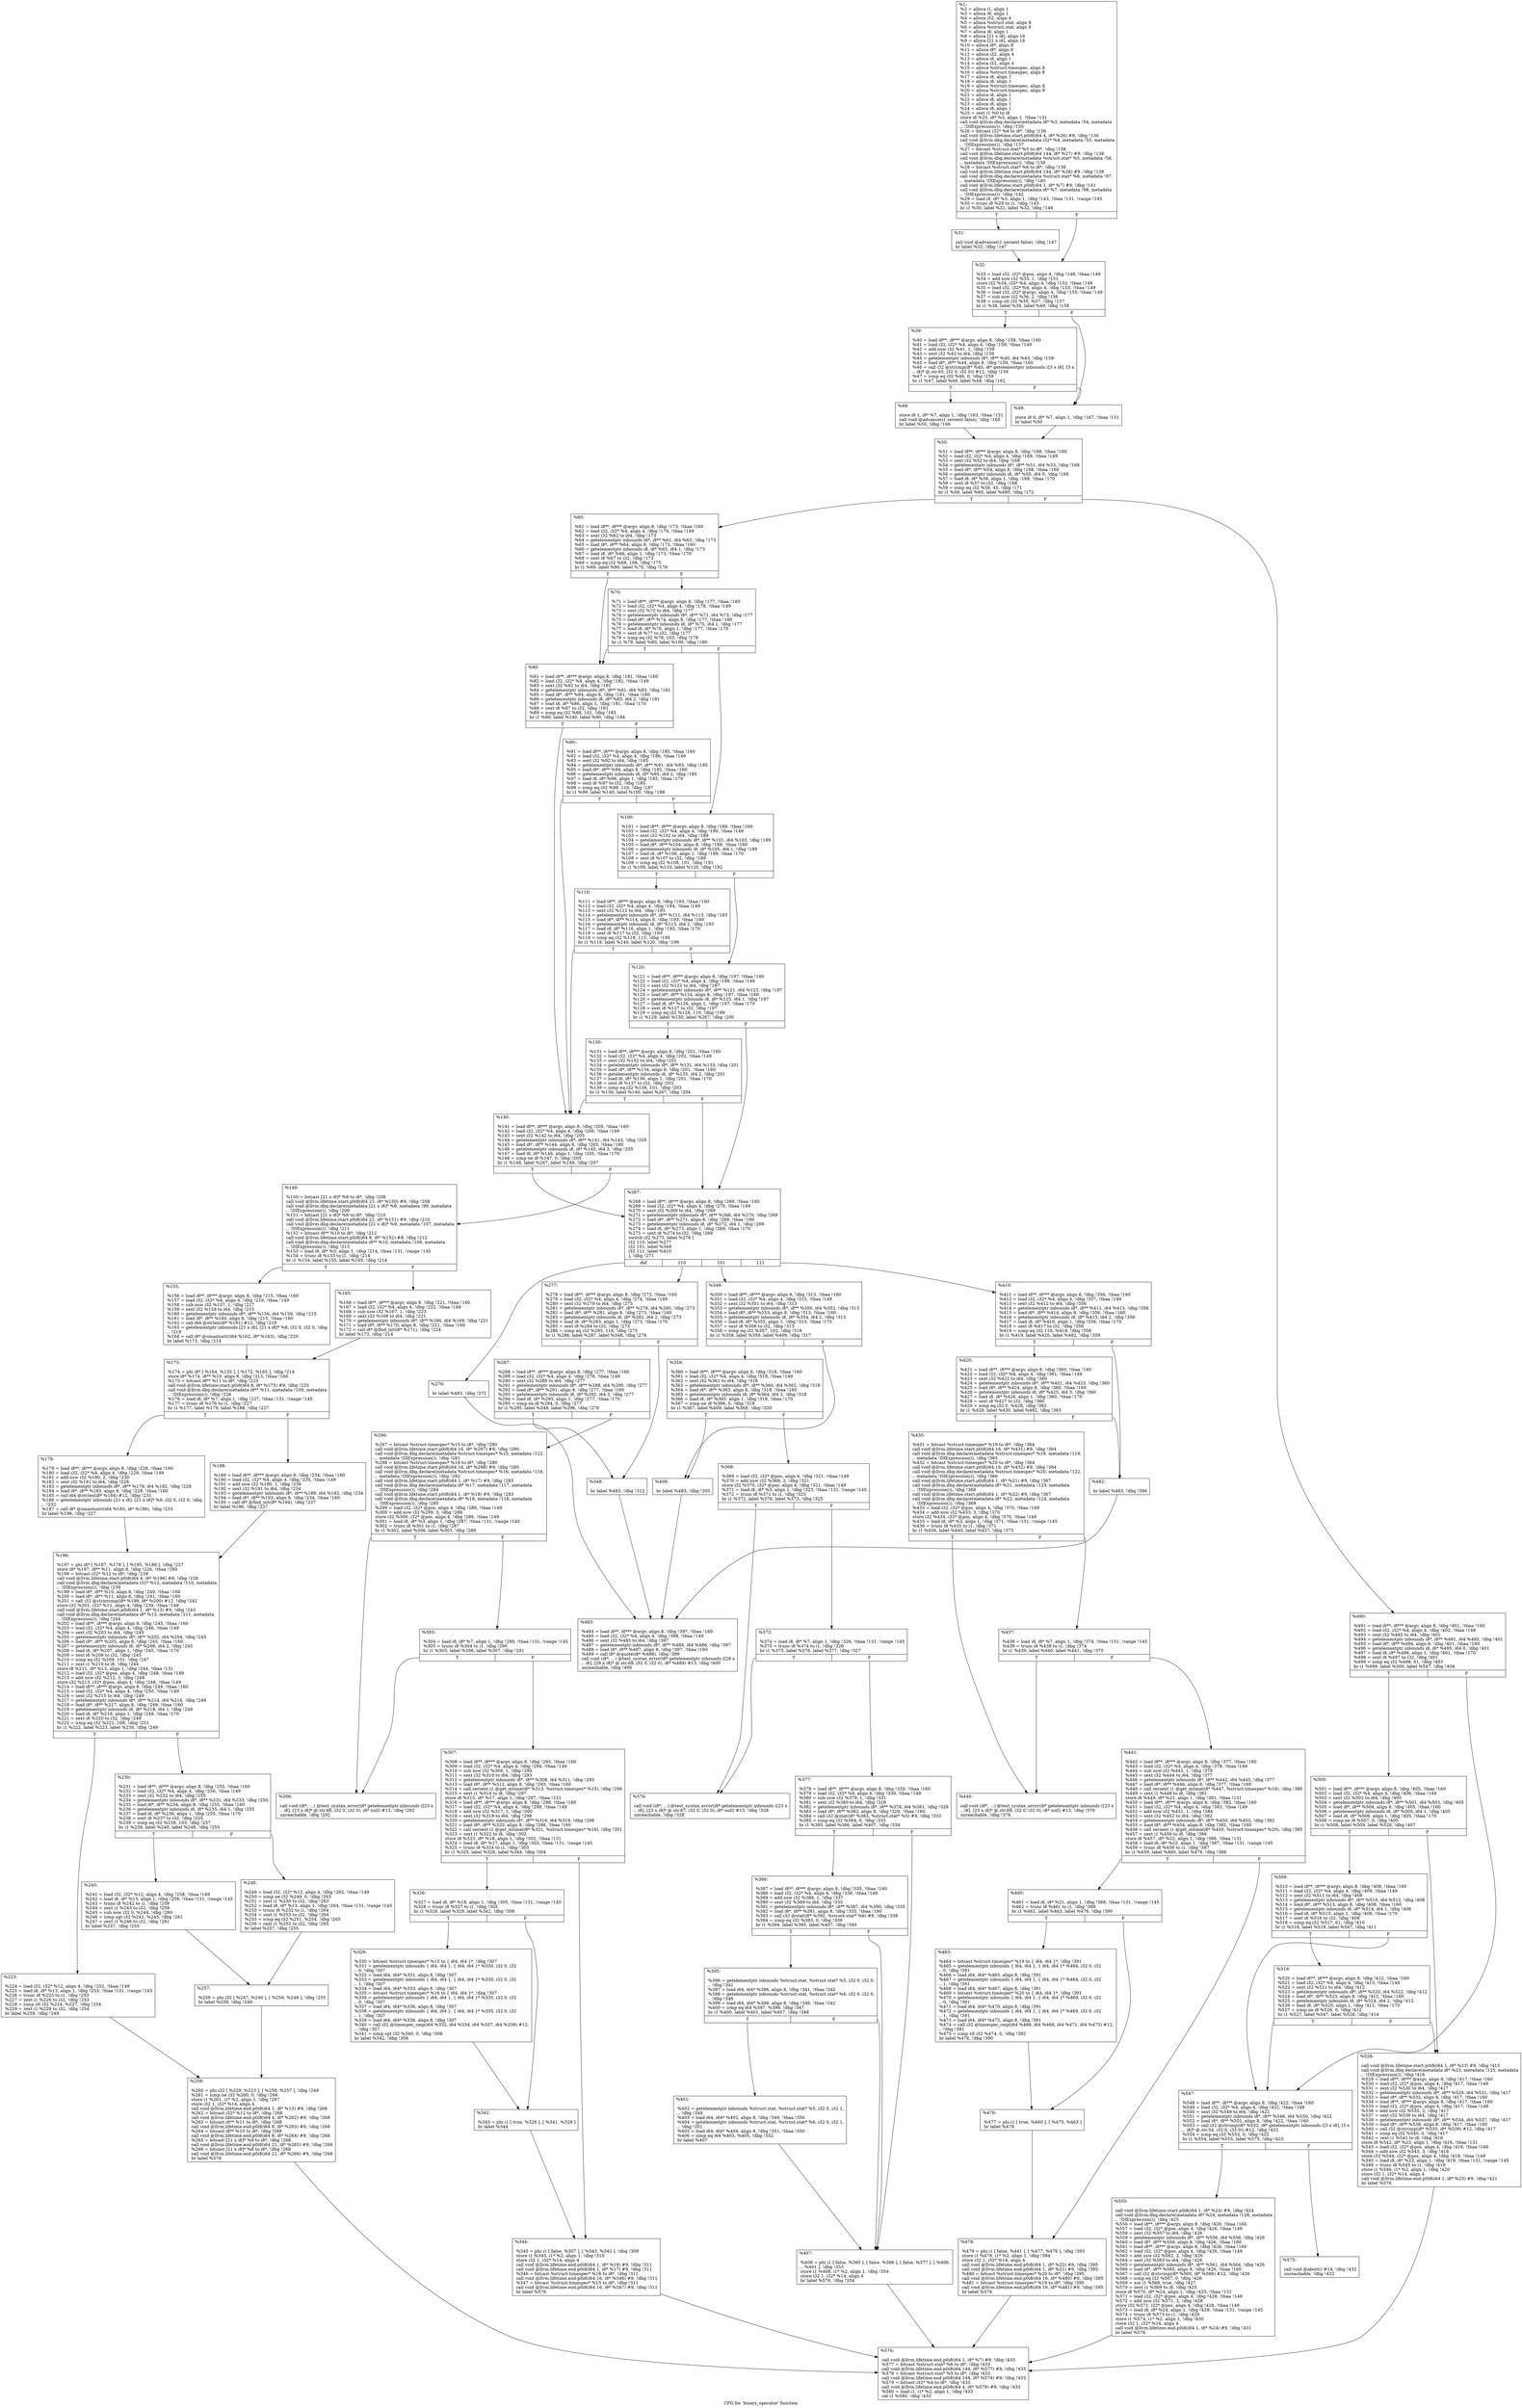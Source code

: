 digraph "CFG for 'binary_operator' function" {
	label="CFG for 'binary_operator' function";

	Node0x1a5a760 [shape=record,label="{%1:\l  %2 = alloca i1, align 1\l  %3 = alloca i8, align 1\l  %4 = alloca i32, align 4\l  %5 = alloca %struct.stat, align 8\l  %6 = alloca %struct.stat, align 8\l  %7 = alloca i8, align 1\l  %8 = alloca [21 x i8], align 16\l  %9 = alloca [21 x i8], align 16\l  %10 = alloca i8*, align 8\l  %11 = alloca i8*, align 8\l  %12 = alloca i32, align 4\l  %13 = alloca i8, align 1\l  %14 = alloca i32, align 4\l  %15 = alloca %struct.timespec, align 8\l  %16 = alloca %struct.timespec, align 8\l  %17 = alloca i8, align 1\l  %18 = alloca i8, align 1\l  %19 = alloca %struct.timespec, align 8\l  %20 = alloca %struct.timespec, align 8\l  %21 = alloca i8, align 1\l  %22 = alloca i8, align 1\l  %23 = alloca i8, align 1\l  %24 = alloca i8, align 1\l  %25 = zext i1 %0 to i8\l  store i8 %25, i8* %3, align 1, !tbaa !131\l  call void @llvm.dbg.declare(metadata i8* %3, metadata !54, metadata\l... !DIExpression()), !dbg !135\l  %26 = bitcast i32* %4 to i8*, !dbg !136\l  call void @llvm.lifetime.start.p0i8(i64 4, i8* %26) #9, !dbg !136\l  call void @llvm.dbg.declare(metadata i32* %4, metadata !55, metadata\l... !DIExpression()), !dbg !137\l  %27 = bitcast %struct.stat* %5 to i8*, !dbg !138\l  call void @llvm.lifetime.start.p0i8(i64 144, i8* %27) #9, !dbg !138\l  call void @llvm.dbg.declare(metadata %struct.stat* %5, metadata !56,\l... metadata !DIExpression()), !dbg !139\l  %28 = bitcast %struct.stat* %6 to i8*, !dbg !138\l  call void @llvm.lifetime.start.p0i8(i64 144, i8* %28) #9, !dbg !138\l  call void @llvm.dbg.declare(metadata %struct.stat* %6, metadata !97,\l... metadata !DIExpression()), !dbg !140\l  call void @llvm.lifetime.start.p0i8(i64 1, i8* %7) #9, !dbg !141\l  call void @llvm.dbg.declare(metadata i8* %7, metadata !98, metadata\l... !DIExpression()), !dbg !142\l  %29 = load i8, i8* %3, align 1, !dbg !143, !tbaa !131, !range !145\l  %30 = trunc i8 %29 to i1, !dbg !143\l  br i1 %30, label %31, label %32, !dbg !146\l|{<s0>T|<s1>F}}"];
	Node0x1a5a760:s0 -> Node0x1a5aa40;
	Node0x1a5a760:s1 -> Node0x1a5aa90;
	Node0x1a5aa40 [shape=record,label="{%31:\l\l  call void @advance(i1 zeroext false), !dbg !147\l  br label %32, !dbg !147\l}"];
	Node0x1a5aa40 -> Node0x1a5aa90;
	Node0x1a5aa90 [shape=record,label="{%32:\l\l  %33 = load i32, i32* @pos, align 4, !dbg !148, !tbaa !149\l  %34 = add nsw i32 %33, 1, !dbg !151\l  store i32 %34, i32* %4, align 4, !dbg !152, !tbaa !149\l  %35 = load i32, i32* %4, align 4, !dbg !153, !tbaa !149\l  %36 = load i32, i32* @argc, align 4, !dbg !155, !tbaa !149\l  %37 = sub nsw i32 %36, 2, !dbg !156\l  %38 = icmp slt i32 %35, %37, !dbg !157\l  br i1 %38, label %39, label %49, !dbg !158\l|{<s0>T|<s1>F}}"];
	Node0x1a5aa90:s0 -> Node0x1a5aae0;
	Node0x1a5aa90:s1 -> Node0x1a5ab80;
	Node0x1a5aae0 [shape=record,label="{%39:\l\l  %40 = load i8**, i8*** @argv, align 8, !dbg !159, !tbaa !160\l  %41 = load i32, i32* %4, align 4, !dbg !159, !tbaa !149\l  %42 = add nsw i32 %41, 1, !dbg !159\l  %43 = sext i32 %42 to i64, !dbg !159\l  %44 = getelementptr inbounds i8*, i8** %40, i64 %43, !dbg !159\l  %45 = load i8*, i8** %44, align 8, !dbg !159, !tbaa !160\l  %46 = call i32 @strcmp(i8* %45, i8* getelementptr inbounds ([3 x i8], [3 x\l... i8]* @.str.65, i32 0, i32 0)) #12, !dbg !159\l  %47 = icmp eq i32 %46, 0, !dbg !159\l  br i1 %47, label %48, label %49, !dbg !162\l|{<s0>T|<s1>F}}"];
	Node0x1a5aae0:s0 -> Node0x1a5ab30;
	Node0x1a5aae0:s1 -> Node0x1a5ab80;
	Node0x1a5ab30 [shape=record,label="{%48:\l\l  store i8 1, i8* %7, align 1, !dbg !163, !tbaa !131\l  call void @advance(i1 zeroext false), !dbg !165\l  br label %50, !dbg !166\l}"];
	Node0x1a5ab30 -> Node0x1a5abd0;
	Node0x1a5ab80 [shape=record,label="{%49:\l\l  store i8 0, i8* %7, align 1, !dbg !167, !tbaa !131\l  br label %50\l}"];
	Node0x1a5ab80 -> Node0x1a5abd0;
	Node0x1a5abd0 [shape=record,label="{%50:\l\l  %51 = load i8**, i8*** @argv, align 8, !dbg !168, !tbaa !160\l  %52 = load i32, i32* %4, align 4, !dbg !169, !tbaa !149\l  %53 = sext i32 %52 to i64, !dbg !168\l  %54 = getelementptr inbounds i8*, i8** %51, i64 %53, !dbg !168\l  %55 = load i8*, i8** %54, align 8, !dbg !168, !tbaa !160\l  %56 = getelementptr inbounds i8, i8* %55, i64 0, !dbg !168\l  %57 = load i8, i8* %56, align 1, !dbg !168, !tbaa !170\l  %58 = sext i8 %57 to i32, !dbg !168\l  %59 = icmp eq i32 %58, 45, !dbg !171\l  br i1 %59, label %60, label %490, !dbg !172\l|{<s0>T|<s1>F}}"];
	Node0x1a5abd0:s0 -> Node0x1a5ac20;
	Node0x1a5abd0:s1 -> Node0x1a5be40;
	Node0x1a5ac20 [shape=record,label="{%60:\l\l  %61 = load i8**, i8*** @argv, align 8, !dbg !173, !tbaa !160\l  %62 = load i32, i32* %4, align 4, !dbg !174, !tbaa !149\l  %63 = sext i32 %62 to i64, !dbg !173\l  %64 = getelementptr inbounds i8*, i8** %61, i64 %63, !dbg !173\l  %65 = load i8*, i8** %64, align 8, !dbg !173, !tbaa !160\l  %66 = getelementptr inbounds i8, i8* %65, i64 1, !dbg !173\l  %67 = load i8, i8* %66, align 1, !dbg !173, !tbaa !170\l  %68 = sext i8 %67 to i32, !dbg !173\l  %69 = icmp eq i32 %68, 108, !dbg !175\l  br i1 %69, label %80, label %70, !dbg !176\l|{<s0>T|<s1>F}}"];
	Node0x1a5ac20:s0 -> Node0x1a5acc0;
	Node0x1a5ac20:s1 -> Node0x1a5ac70;
	Node0x1a5ac70 [shape=record,label="{%70:\l\l  %71 = load i8**, i8*** @argv, align 8, !dbg !177, !tbaa !160\l  %72 = load i32, i32* %4, align 4, !dbg !178, !tbaa !149\l  %73 = sext i32 %72 to i64, !dbg !177\l  %74 = getelementptr inbounds i8*, i8** %71, i64 %73, !dbg !177\l  %75 = load i8*, i8** %74, align 8, !dbg !177, !tbaa !160\l  %76 = getelementptr inbounds i8, i8* %75, i64 1, !dbg !177\l  %77 = load i8, i8* %76, align 1, !dbg !177, !tbaa !170\l  %78 = sext i8 %77 to i32, !dbg !177\l  %79 = icmp eq i32 %78, 103, !dbg !179\l  br i1 %79, label %80, label %100, !dbg !180\l|{<s0>T|<s1>F}}"];
	Node0x1a5ac70:s0 -> Node0x1a5acc0;
	Node0x1a5ac70:s1 -> Node0x1a5ad60;
	Node0x1a5acc0 [shape=record,label="{%80:\l\l  %81 = load i8**, i8*** @argv, align 8, !dbg !181, !tbaa !160\l  %82 = load i32, i32* %4, align 4, !dbg !182, !tbaa !149\l  %83 = sext i32 %82 to i64, !dbg !181\l  %84 = getelementptr inbounds i8*, i8** %81, i64 %83, !dbg !181\l  %85 = load i8*, i8** %84, align 8, !dbg !181, !tbaa !160\l  %86 = getelementptr inbounds i8, i8* %85, i64 2, !dbg !181\l  %87 = load i8, i8* %86, align 1, !dbg !181, !tbaa !170\l  %88 = sext i8 %87 to i32, !dbg !181\l  %89 = icmp eq i32 %88, 101, !dbg !183\l  br i1 %89, label %140, label %90, !dbg !184\l|{<s0>T|<s1>F}}"];
	Node0x1a5acc0:s0 -> Node0x1a5aea0;
	Node0x1a5acc0:s1 -> Node0x1a5ad10;
	Node0x1a5ad10 [shape=record,label="{%90:\l\l  %91 = load i8**, i8*** @argv, align 8, !dbg !185, !tbaa !160\l  %92 = load i32, i32* %4, align 4, !dbg !186, !tbaa !149\l  %93 = sext i32 %92 to i64, !dbg !185\l  %94 = getelementptr inbounds i8*, i8** %91, i64 %93, !dbg !185\l  %95 = load i8*, i8** %94, align 8, !dbg !185, !tbaa !160\l  %96 = getelementptr inbounds i8, i8* %95, i64 2, !dbg !185\l  %97 = load i8, i8* %96, align 1, !dbg !185, !tbaa !170\l  %98 = sext i8 %97 to i32, !dbg !185\l  %99 = icmp eq i32 %98, 116, !dbg !187\l  br i1 %99, label %140, label %100, !dbg !188\l|{<s0>T|<s1>F}}"];
	Node0x1a5ad10:s0 -> Node0x1a5aea0;
	Node0x1a5ad10:s1 -> Node0x1a5ad60;
	Node0x1a5ad60 [shape=record,label="{%100:\l\l  %101 = load i8**, i8*** @argv, align 8, !dbg !189, !tbaa !160\l  %102 = load i32, i32* %4, align 4, !dbg !190, !tbaa !149\l  %103 = sext i32 %102 to i64, !dbg !189\l  %104 = getelementptr inbounds i8*, i8** %101, i64 %103, !dbg !189\l  %105 = load i8*, i8** %104, align 8, !dbg !189, !tbaa !160\l  %106 = getelementptr inbounds i8, i8* %105, i64 1, !dbg !189\l  %107 = load i8, i8* %106, align 1, !dbg !189, !tbaa !170\l  %108 = sext i8 %107 to i32, !dbg !189\l  %109 = icmp eq i32 %108, 101, !dbg !191\l  br i1 %109, label %110, label %120, !dbg !192\l|{<s0>T|<s1>F}}"];
	Node0x1a5ad60:s0 -> Node0x1a5adb0;
	Node0x1a5ad60:s1 -> Node0x1a5ae00;
	Node0x1a5adb0 [shape=record,label="{%110:\l\l  %111 = load i8**, i8*** @argv, align 8, !dbg !193, !tbaa !160\l  %112 = load i32, i32* %4, align 4, !dbg !194, !tbaa !149\l  %113 = sext i32 %112 to i64, !dbg !193\l  %114 = getelementptr inbounds i8*, i8** %111, i64 %113, !dbg !193\l  %115 = load i8*, i8** %114, align 8, !dbg !193, !tbaa !160\l  %116 = getelementptr inbounds i8, i8* %115, i64 2, !dbg !193\l  %117 = load i8, i8* %116, align 1, !dbg !193, !tbaa !170\l  %118 = sext i8 %117 to i32, !dbg !193\l  %119 = icmp eq i32 %118, 113, !dbg !195\l  br i1 %119, label %140, label %120, !dbg !196\l|{<s0>T|<s1>F}}"];
	Node0x1a5adb0:s0 -> Node0x1a5aea0;
	Node0x1a5adb0:s1 -> Node0x1a5ae00;
	Node0x1a5ae00 [shape=record,label="{%120:\l\l  %121 = load i8**, i8*** @argv, align 8, !dbg !197, !tbaa !160\l  %122 = load i32, i32* %4, align 4, !dbg !198, !tbaa !149\l  %123 = sext i32 %122 to i64, !dbg !197\l  %124 = getelementptr inbounds i8*, i8** %121, i64 %123, !dbg !197\l  %125 = load i8*, i8** %124, align 8, !dbg !197, !tbaa !160\l  %126 = getelementptr inbounds i8, i8* %125, i64 1, !dbg !197\l  %127 = load i8, i8* %126, align 1, !dbg !197, !tbaa !170\l  %128 = sext i8 %127 to i32, !dbg !197\l  %129 = icmp eq i32 %128, 110, !dbg !199\l  br i1 %129, label %130, label %267, !dbg !200\l|{<s0>T|<s1>F}}"];
	Node0x1a5ae00:s0 -> Node0x1a5ae50;
	Node0x1a5ae00:s1 -> Node0x1a5b300;
	Node0x1a5ae50 [shape=record,label="{%130:\l\l  %131 = load i8**, i8*** @argv, align 8, !dbg !201, !tbaa !160\l  %132 = load i32, i32* %4, align 4, !dbg !202, !tbaa !149\l  %133 = sext i32 %132 to i64, !dbg !201\l  %134 = getelementptr inbounds i8*, i8** %131, i64 %133, !dbg !201\l  %135 = load i8*, i8** %134, align 8, !dbg !201, !tbaa !160\l  %136 = getelementptr inbounds i8, i8* %135, i64 2, !dbg !201\l  %137 = load i8, i8* %136, align 1, !dbg !201, !tbaa !170\l  %138 = sext i8 %137 to i32, !dbg !201\l  %139 = icmp eq i32 %138, 101, !dbg !203\l  br i1 %139, label %140, label %267, !dbg !204\l|{<s0>T|<s1>F}}"];
	Node0x1a5ae50:s0 -> Node0x1a5aea0;
	Node0x1a5ae50:s1 -> Node0x1a5b300;
	Node0x1a5aea0 [shape=record,label="{%140:\l\l  %141 = load i8**, i8*** @argv, align 8, !dbg !205, !tbaa !160\l  %142 = load i32, i32* %4, align 4, !dbg !206, !tbaa !149\l  %143 = sext i32 %142 to i64, !dbg !205\l  %144 = getelementptr inbounds i8*, i8** %141, i64 %143, !dbg !205\l  %145 = load i8*, i8** %144, align 8, !dbg !205, !tbaa !160\l  %146 = getelementptr inbounds i8, i8* %145, i64 3, !dbg !205\l  %147 = load i8, i8* %146, align 1, !dbg !205, !tbaa !170\l  %148 = icmp ne i8 %147, 0, !dbg !205\l  br i1 %148, label %267, label %149, !dbg !207\l|{<s0>T|<s1>F}}"];
	Node0x1a5aea0:s0 -> Node0x1a5b300;
	Node0x1a5aea0:s1 -> Node0x1a5aef0;
	Node0x1a5aef0 [shape=record,label="{%149:\l\l  %150 = bitcast [21 x i8]* %8 to i8*, !dbg !208\l  call void @llvm.lifetime.start.p0i8(i64 21, i8* %150) #9, !dbg !208\l  call void @llvm.dbg.declare(metadata [21 x i8]* %8, metadata !99, metadata\l... !DIExpression()), !dbg !209\l  %151 = bitcast [21 x i8]* %9 to i8*, !dbg !210\l  call void @llvm.lifetime.start.p0i8(i64 21, i8* %151) #9, !dbg !210\l  call void @llvm.dbg.declare(metadata [21 x i8]* %9, metadata !107, metadata\l... !DIExpression()), !dbg !211\l  %152 = bitcast i8** %10 to i8*, !dbg !212\l  call void @llvm.lifetime.start.p0i8(i64 8, i8* %152) #9, !dbg !212\l  call void @llvm.dbg.declare(metadata i8** %10, metadata !108, metadata\l... !DIExpression()), !dbg !213\l  %153 = load i8, i8* %3, align 1, !dbg !214, !tbaa !131, !range !145\l  %154 = trunc i8 %153 to i1, !dbg !214\l  br i1 %154, label %155, label %165, !dbg !214\l|{<s0>T|<s1>F}}"];
	Node0x1a5aef0:s0 -> Node0x1a5af40;
	Node0x1a5aef0:s1 -> Node0x1a5af90;
	Node0x1a5af40 [shape=record,label="{%155:\l\l  %156 = load i8**, i8*** @argv, align 8, !dbg !215, !tbaa !160\l  %157 = load i32, i32* %4, align 4, !dbg !216, !tbaa !149\l  %158 = sub nsw i32 %157, 1, !dbg !217\l  %159 = sext i32 %158 to i64, !dbg !215\l  %160 = getelementptr inbounds i8*, i8** %156, i64 %159, !dbg !215\l  %161 = load i8*, i8** %160, align 8, !dbg !215, !tbaa !160\l  %162 = call i64 @strlen(i8* %161) #12, !dbg !218\l  %163 = getelementptr inbounds [21 x i8], [21 x i8]* %8, i32 0, i32 0, !dbg\l... !219\l  %164 = call i8* @umaxtostr(i64 %162, i8* %163), !dbg !220\l  br label %173, !dbg !214\l}"];
	Node0x1a5af40 -> Node0x1a5afe0;
	Node0x1a5af90 [shape=record,label="{%165:\l\l  %166 = load i8**, i8*** @argv, align 8, !dbg !221, !tbaa !160\l  %167 = load i32, i32* %4, align 4, !dbg !222, !tbaa !149\l  %168 = sub nsw i32 %167, 1, !dbg !223\l  %169 = sext i32 %168 to i64, !dbg !221\l  %170 = getelementptr inbounds i8*, i8** %166, i64 %169, !dbg !221\l  %171 = load i8*, i8** %170, align 8, !dbg !221, !tbaa !160\l  %172 = call i8* @find_int(i8* %171), !dbg !224\l  br label %173, !dbg !214\l}"];
	Node0x1a5af90 -> Node0x1a5afe0;
	Node0x1a5afe0 [shape=record,label="{%173:\l\l  %174 = phi i8* [ %164, %155 ], [ %172, %165 ], !dbg !214\l  store i8* %174, i8** %10, align 8, !dbg !213, !tbaa !160\l  %175 = bitcast i8** %11 to i8*, !dbg !225\l  call void @llvm.lifetime.start.p0i8(i64 8, i8* %175) #9, !dbg !225\l  call void @llvm.dbg.declare(metadata i8** %11, metadata !109, metadata\l... !DIExpression()), !dbg !226\l  %176 = load i8, i8* %7, align 1, !dbg !227, !tbaa !131, !range !145\l  %177 = trunc i8 %176 to i1, !dbg !227\l  br i1 %177, label %178, label %188, !dbg !227\l|{<s0>T|<s1>F}}"];
	Node0x1a5afe0:s0 -> Node0x1a5b030;
	Node0x1a5afe0:s1 -> Node0x1a5b080;
	Node0x1a5b030 [shape=record,label="{%178:\l\l  %179 = load i8**, i8*** @argv, align 8, !dbg !228, !tbaa !160\l  %180 = load i32, i32* %4, align 4, !dbg !229, !tbaa !149\l  %181 = add nsw i32 %180, 2, !dbg !230\l  %182 = sext i32 %181 to i64, !dbg !228\l  %183 = getelementptr inbounds i8*, i8** %179, i64 %182, !dbg !228\l  %184 = load i8*, i8** %183, align 8, !dbg !228, !tbaa !160\l  %185 = call i64 @strlen(i8* %184) #12, !dbg !231\l  %186 = getelementptr inbounds [21 x i8], [21 x i8]* %9, i32 0, i32 0, !dbg\l... !232\l  %187 = call i8* @umaxtostr(i64 %185, i8* %186), !dbg !233\l  br label %196, !dbg !227\l}"];
	Node0x1a5b030 -> Node0x1a5b0d0;
	Node0x1a5b080 [shape=record,label="{%188:\l\l  %189 = load i8**, i8*** @argv, align 8, !dbg !234, !tbaa !160\l  %190 = load i32, i32* %4, align 4, !dbg !235, !tbaa !149\l  %191 = add nsw i32 %190, 1, !dbg !236\l  %192 = sext i32 %191 to i64, !dbg !234\l  %193 = getelementptr inbounds i8*, i8** %189, i64 %192, !dbg !234\l  %194 = load i8*, i8** %193, align 8, !dbg !234, !tbaa !160\l  %195 = call i8* @find_int(i8* %194), !dbg !237\l  br label %196, !dbg !227\l}"];
	Node0x1a5b080 -> Node0x1a5b0d0;
	Node0x1a5b0d0 [shape=record,label="{%196:\l\l  %197 = phi i8* [ %187, %178 ], [ %195, %188 ], !dbg !227\l  store i8* %197, i8** %11, align 8, !dbg !226, !tbaa !160\l  %198 = bitcast i32* %12 to i8*, !dbg !238\l  call void @llvm.lifetime.start.p0i8(i64 4, i8* %198) #9, !dbg !238\l  call void @llvm.dbg.declare(metadata i32* %12, metadata !110, metadata\l... !DIExpression()), !dbg !239\l  %199 = load i8*, i8** %10, align 8, !dbg !240, !tbaa !160\l  %200 = load i8*, i8** %11, align 8, !dbg !241, !tbaa !160\l  %201 = call i32 @strintcmp(i8* %199, i8* %200) #12, !dbg !242\l  store i32 %201, i32* %12, align 4, !dbg !239, !tbaa !149\l  call void @llvm.lifetime.start.p0i8(i64 1, i8* %13) #9, !dbg !243\l  call void @llvm.dbg.declare(metadata i8* %13, metadata !111, metadata\l... !DIExpression()), !dbg !244\l  %202 = load i8**, i8*** @argv, align 8, !dbg !245, !tbaa !160\l  %203 = load i32, i32* %4, align 4, !dbg !246, !tbaa !149\l  %204 = sext i32 %203 to i64, !dbg !245\l  %205 = getelementptr inbounds i8*, i8** %202, i64 %204, !dbg !245\l  %206 = load i8*, i8** %205, align 8, !dbg !245, !tbaa !160\l  %207 = getelementptr inbounds i8, i8* %206, i64 2, !dbg !245\l  %208 = load i8, i8* %207, align 1, !dbg !245, !tbaa !170\l  %209 = sext i8 %208 to i32, !dbg !245\l  %210 = icmp eq i32 %209, 101, !dbg !247\l  %211 = zext i1 %210 to i8, !dbg !244\l  store i8 %211, i8* %13, align 1, !dbg !244, !tbaa !131\l  %212 = load i32, i32* @pos, align 4, !dbg !248, !tbaa !149\l  %213 = add nsw i32 %212, 3, !dbg !248\l  store i32 %213, i32* @pos, align 4, !dbg !248, !tbaa !149\l  %214 = load i8**, i8*** @argv, align 8, !dbg !249, !tbaa !160\l  %215 = load i32, i32* %4, align 4, !dbg !250, !tbaa !149\l  %216 = sext i32 %215 to i64, !dbg !249\l  %217 = getelementptr inbounds i8*, i8** %214, i64 %216, !dbg !249\l  %218 = load i8*, i8** %217, align 8, !dbg !249, !tbaa !160\l  %219 = getelementptr inbounds i8, i8* %218, i64 1, !dbg !249\l  %220 = load i8, i8* %219, align 1, !dbg !249, !tbaa !170\l  %221 = sext i8 %220 to i32, !dbg !249\l  %222 = icmp eq i32 %221, 108, !dbg !251\l  br i1 %222, label %223, label %230, !dbg !249\l|{<s0>T|<s1>F}}"];
	Node0x1a5b0d0:s0 -> Node0x1a5b120;
	Node0x1a5b0d0:s1 -> Node0x1a5b170;
	Node0x1a5b120 [shape=record,label="{%223:\l\l  %224 = load i32, i32* %12, align 4, !dbg !252, !tbaa !149\l  %225 = load i8, i8* %13, align 1, !dbg !253, !tbaa !131, !range !145\l  %226 = trunc i8 %225 to i1, !dbg !253\l  %227 = zext i1 %226 to i32, !dbg !253\l  %228 = icmp slt i32 %224, %227, !dbg !254\l  %229 = zext i1 %228 to i32, !dbg !254\l  br label %259, !dbg !249\l}"];
	Node0x1a5b120 -> Node0x1a5b2b0;
	Node0x1a5b170 [shape=record,label="{%230:\l\l  %231 = load i8**, i8*** @argv, align 8, !dbg !255, !tbaa !160\l  %232 = load i32, i32* %4, align 4, !dbg !256, !tbaa !149\l  %233 = sext i32 %232 to i64, !dbg !255\l  %234 = getelementptr inbounds i8*, i8** %231, i64 %233, !dbg !255\l  %235 = load i8*, i8** %234, align 8, !dbg !255, !tbaa !160\l  %236 = getelementptr inbounds i8, i8* %235, i64 1, !dbg !255\l  %237 = load i8, i8* %236, align 1, !dbg !255, !tbaa !170\l  %238 = sext i8 %237 to i32, !dbg !255\l  %239 = icmp eq i32 %238, 103, !dbg !257\l  br i1 %239, label %240, label %248, !dbg !255\l|{<s0>T|<s1>F}}"];
	Node0x1a5b170:s0 -> Node0x1a5b1c0;
	Node0x1a5b170:s1 -> Node0x1a5b210;
	Node0x1a5b1c0 [shape=record,label="{%240:\l\l  %241 = load i32, i32* %12, align 4, !dbg !258, !tbaa !149\l  %242 = load i8, i8* %13, align 1, !dbg !259, !tbaa !131, !range !145\l  %243 = trunc i8 %242 to i1, !dbg !259\l  %244 = zext i1 %243 to i32, !dbg !259\l  %245 = sub nsw i32 0, %244, !dbg !260\l  %246 = icmp sgt i32 %241, %245, !dbg !261\l  %247 = zext i1 %246 to i32, !dbg !261\l  br label %257, !dbg !255\l}"];
	Node0x1a5b1c0 -> Node0x1a5b260;
	Node0x1a5b210 [shape=record,label="{%248:\l\l  %249 = load i32, i32* %12, align 4, !dbg !262, !tbaa !149\l  %250 = icmp ne i32 %249, 0, !dbg !263\l  %251 = zext i1 %250 to i32, !dbg !263\l  %252 = load i8, i8* %13, align 1, !dbg !264, !tbaa !131, !range !145\l  %253 = trunc i8 %252 to i1, !dbg !264\l  %254 = zext i1 %253 to i32, !dbg !264\l  %255 = icmp eq i32 %251, %254, !dbg !265\l  %256 = zext i1 %255 to i32, !dbg !265\l  br label %257, !dbg !255\l}"];
	Node0x1a5b210 -> Node0x1a5b260;
	Node0x1a5b260 [shape=record,label="{%257:\l\l  %258 = phi i32 [ %247, %240 ], [ %256, %248 ], !dbg !255\l  br label %259, !dbg !249\l}"];
	Node0x1a5b260 -> Node0x1a5b2b0;
	Node0x1a5b2b0 [shape=record,label="{%259:\l\l  %260 = phi i32 [ %229, %223 ], [ %258, %257 ], !dbg !249\l  %261 = icmp ne i32 %260, 0, !dbg !266\l  store i1 %261, i1* %2, align 1, !dbg !267\l  store i32 1, i32* %14, align 4\l  call void @llvm.lifetime.end.p0i8(i64 1, i8* %13) #9, !dbg !268\l  %262 = bitcast i32* %12 to i8*, !dbg !268\l  call void @llvm.lifetime.end.p0i8(i64 4, i8* %262) #9, !dbg !268\l  %263 = bitcast i8** %11 to i8*, !dbg !268\l  call void @llvm.lifetime.end.p0i8(i64 8, i8* %263) #9, !dbg !268\l  %264 = bitcast i8** %10 to i8*, !dbg !268\l  call void @llvm.lifetime.end.p0i8(i64 8, i8* %264) #9, !dbg !268\l  %265 = bitcast [21 x i8]* %9 to i8*, !dbg !268\l  call void @llvm.lifetime.end.p0i8(i64 21, i8* %265) #9, !dbg !268\l  %266 = bitcast [21 x i8]* %8 to i8*, !dbg !268\l  call void @llvm.lifetime.end.p0i8(i64 21, i8* %266) #9, !dbg !268\l  br label %576\l}"];
	Node0x1a5b2b0 -> Node0x1a5c0c0;
	Node0x1a5b300 [shape=record,label="{%267:\l\l  %268 = load i8**, i8*** @argv, align 8, !dbg !269, !tbaa !160\l  %269 = load i32, i32* %4, align 4, !dbg !270, !tbaa !149\l  %270 = sext i32 %269 to i64, !dbg !269\l  %271 = getelementptr inbounds i8*, i8** %268, i64 %270, !dbg !269\l  %272 = load i8*, i8** %271, align 8, !dbg !269, !tbaa !160\l  %273 = getelementptr inbounds i8, i8* %272, i64 1, !dbg !269\l  %274 = load i8, i8* %273, align 1, !dbg !269, !tbaa !170\l  %275 = sext i8 %274 to i32, !dbg !269\l  switch i32 %275, label %276 [\l    i32 110, label %277\l    i32 101, label %349\l    i32 111, label %410\l  ], !dbg !271\l|{<s0>def|<s1>110|<s2>101|<s3>111}}"];
	Node0x1a5b300:s0 -> Node0x1a5b350;
	Node0x1a5b300:s1 -> Node0x1a5b3a0;
	Node0x1a5b300:s2 -> Node0x1a5b710;
	Node0x1a5b300:s3 -> Node0x1a5ba80;
	Node0x1a5b350 [shape=record,label="{%276:\l\l  br label %483, !dbg !272\l}"];
	Node0x1a5b350 -> Node0x1a5bdf0;
	Node0x1a5b3a0 [shape=record,label="{%277:\l\l  %278 = load i8**, i8*** @argv, align 8, !dbg !273, !tbaa !160\l  %279 = load i32, i32* %4, align 4, !dbg !274, !tbaa !149\l  %280 = sext i32 %279 to i64, !dbg !273\l  %281 = getelementptr inbounds i8*, i8** %278, i64 %280, !dbg !273\l  %282 = load i8*, i8** %281, align 8, !dbg !273, !tbaa !160\l  %283 = getelementptr inbounds i8, i8* %282, i64 2, !dbg !273\l  %284 = load i8, i8* %283, align 1, !dbg !273, !tbaa !170\l  %285 = sext i8 %284 to i32, !dbg !273\l  %286 = icmp eq i32 %285, 116, !dbg !275\l  br i1 %286, label %287, label %348, !dbg !276\l|{<s0>T|<s1>F}}"];
	Node0x1a5b3a0:s0 -> Node0x1a5b3f0;
	Node0x1a5b3a0:s1 -> Node0x1a5b6c0;
	Node0x1a5b3f0 [shape=record,label="{%287:\l\l  %288 = load i8**, i8*** @argv, align 8, !dbg !277, !tbaa !160\l  %289 = load i32, i32* %4, align 4, !dbg !278, !tbaa !149\l  %290 = sext i32 %289 to i64, !dbg !277\l  %291 = getelementptr inbounds i8*, i8** %288, i64 %290, !dbg !277\l  %292 = load i8*, i8** %291, align 8, !dbg !277, !tbaa !160\l  %293 = getelementptr inbounds i8, i8* %292, i64 3, !dbg !277\l  %294 = load i8, i8* %293, align 1, !dbg !277, !tbaa !170\l  %295 = icmp ne i8 %294, 0, !dbg !277\l  br i1 %295, label %348, label %296, !dbg !279\l|{<s0>T|<s1>F}}"];
	Node0x1a5b3f0:s0 -> Node0x1a5b6c0;
	Node0x1a5b3f0:s1 -> Node0x1a5b440;
	Node0x1a5b440 [shape=record,label="{%296:\l\l  %297 = bitcast %struct.timespec* %15 to i8*, !dbg !280\l  call void @llvm.lifetime.start.p0i8(i64 16, i8* %297) #9, !dbg !280\l  call void @llvm.dbg.declare(metadata %struct.timespec* %15, metadata !112,\l... metadata !DIExpression()), !dbg !281\l  %298 = bitcast %struct.timespec* %16 to i8*, !dbg !280\l  call void @llvm.lifetime.start.p0i8(i64 16, i8* %298) #9, !dbg !280\l  call void @llvm.dbg.declare(metadata %struct.timespec* %16, metadata !116,\l... metadata !DIExpression()), !dbg !282\l  call void @llvm.lifetime.start.p0i8(i64 1, i8* %17) #9, !dbg !283\l  call void @llvm.dbg.declare(metadata i8* %17, metadata !117, metadata\l... !DIExpression()), !dbg !284\l  call void @llvm.lifetime.start.p0i8(i64 1, i8* %18) #9, !dbg !283\l  call void @llvm.dbg.declare(metadata i8* %18, metadata !118, metadata\l... !DIExpression()), !dbg !285\l  %299 = load i32, i32* @pos, align 4, !dbg !286, !tbaa !149\l  %300 = add nsw i32 %299, 3, !dbg !286\l  store i32 %300, i32* @pos, align 4, !dbg !286, !tbaa !149\l  %301 = load i8, i8* %3, align 1, !dbg !287, !tbaa !131, !range !145\l  %302 = trunc i8 %301 to i1, !dbg !287\l  br i1 %302, label %306, label %303, !dbg !289\l|{<s0>T|<s1>F}}"];
	Node0x1a5b440:s0 -> Node0x1a5b4e0;
	Node0x1a5b440:s1 -> Node0x1a5b490;
	Node0x1a5b490 [shape=record,label="{%303:\l\l  %304 = load i8, i8* %7, align 1, !dbg !290, !tbaa !131, !range !145\l  %305 = trunc i8 %304 to i1, !dbg !290\l  br i1 %305, label %306, label %307, !dbg !291\l|{<s0>T|<s1>F}}"];
	Node0x1a5b490:s0 -> Node0x1a5b4e0;
	Node0x1a5b490:s1 -> Node0x1a5b530;
	Node0x1a5b4e0 [shape=record,label="{%306:\l\l  call void (i8*, ...) @test_syntax_error(i8* getelementptr inbounds ([23 x\l... i8], [23 x i8]* @.str.66, i32 0, i32 0), i8* null) #13, !dbg !292\l  unreachable, !dbg !292\l}"];
	Node0x1a5b530 [shape=record,label="{%307:\l\l  %308 = load i8**, i8*** @argv, align 8, !dbg !293, !tbaa !160\l  %309 = load i32, i32* %4, align 4, !dbg !294, !tbaa !149\l  %310 = sub nsw i32 %309, 1, !dbg !295\l  %311 = sext i32 %310 to i64, !dbg !293\l  %312 = getelementptr inbounds i8*, i8** %308, i64 %311, !dbg !293\l  %313 = load i8*, i8** %312, align 8, !dbg !293, !tbaa !160\l  %314 = call zeroext i1 @get_mtime(i8* %313, %struct.timespec* %15), !dbg !296\l  %315 = zext i1 %314 to i8, !dbg !297\l  store i8 %315, i8* %17, align 1, !dbg !297, !tbaa !131\l  %316 = load i8**, i8*** @argv, align 8, !dbg !298, !tbaa !160\l  %317 = load i32, i32* %4, align 4, !dbg !299, !tbaa !149\l  %318 = add nsw i32 %317, 1, !dbg !300\l  %319 = sext i32 %318 to i64, !dbg !298\l  %320 = getelementptr inbounds i8*, i8** %316, i64 %319, !dbg !298\l  %321 = load i8*, i8** %320, align 8, !dbg !298, !tbaa !160\l  %322 = call zeroext i1 @get_mtime(i8* %321, %struct.timespec* %16), !dbg !301\l  %323 = zext i1 %322 to i8, !dbg !302\l  store i8 %323, i8* %18, align 1, !dbg !302, !tbaa !131\l  %324 = load i8, i8* %17, align 1, !dbg !303, !tbaa !131, !range !145\l  %325 = trunc i8 %324 to i1, !dbg !303\l  br i1 %325, label %326, label %344, !dbg !304\l|{<s0>T|<s1>F}}"];
	Node0x1a5b530:s0 -> Node0x1a5b580;
	Node0x1a5b530:s1 -> Node0x1a5b670;
	Node0x1a5b580 [shape=record,label="{%326:\l\l  %327 = load i8, i8* %18, align 1, !dbg !305, !tbaa !131, !range !145\l  %328 = trunc i8 %327 to i1, !dbg !305\l  br i1 %328, label %329, label %342, !dbg !306\l|{<s0>T|<s1>F}}"];
	Node0x1a5b580:s0 -> Node0x1a5b5d0;
	Node0x1a5b580:s1 -> Node0x1a5b620;
	Node0x1a5b5d0 [shape=record,label="{%329:\l\l  %330 = bitcast %struct.timespec* %15 to \{ i64, i64 \}*, !dbg !307\l  %331 = getelementptr inbounds \{ i64, i64 \}, \{ i64, i64 \}* %330, i32 0, i32\l... 0, !dbg !307\l  %332 = load i64, i64* %331, align 8, !dbg !307\l  %333 = getelementptr inbounds \{ i64, i64 \}, \{ i64, i64 \}* %330, i32 0, i32\l... 1, !dbg !307\l  %334 = load i64, i64* %333, align 8, !dbg !307\l  %335 = bitcast %struct.timespec* %16 to \{ i64, i64 \}*, !dbg !307\l  %336 = getelementptr inbounds \{ i64, i64 \}, \{ i64, i64 \}* %335, i32 0, i32\l... 0, !dbg !307\l  %337 = load i64, i64* %336, align 8, !dbg !307\l  %338 = getelementptr inbounds \{ i64, i64 \}, \{ i64, i64 \}* %335, i32 0, i32\l... 1, !dbg !307\l  %339 = load i64, i64* %338, align 8, !dbg !307\l  %340 = call i32 @timespec_cmp(i64 %332, i64 %334, i64 %337, i64 %339) #12,\l... !dbg !307\l  %341 = icmp sgt i32 %340, 0, !dbg !308\l  br label %342, !dbg !306\l}"];
	Node0x1a5b5d0 -> Node0x1a5b620;
	Node0x1a5b620 [shape=record,label="{%342:\l\l  %343 = phi i1 [ true, %326 ], [ %341, %329 ]\l  br label %344\l}"];
	Node0x1a5b620 -> Node0x1a5b670;
	Node0x1a5b670 [shape=record,label="{%344:\l\l  %345 = phi i1 [ false, %307 ], [ %343, %342 ], !dbg !309\l  store i1 %345, i1* %2, align 1, !dbg !310\l  store i32 1, i32* %14, align 4\l  call void @llvm.lifetime.end.p0i8(i64 1, i8* %18) #9, !dbg !311\l  call void @llvm.lifetime.end.p0i8(i64 1, i8* %17) #9, !dbg !311\l  %346 = bitcast %struct.timespec* %16 to i8*, !dbg !311\l  call void @llvm.lifetime.end.p0i8(i64 16, i8* %346) #9, !dbg !311\l  %347 = bitcast %struct.timespec* %15 to i8*, !dbg !311\l  call void @llvm.lifetime.end.p0i8(i64 16, i8* %347) #9, !dbg !311\l  br label %576\l}"];
	Node0x1a5b670 -> Node0x1a5c0c0;
	Node0x1a5b6c0 [shape=record,label="{%348:\l\l  br label %483, !dbg !312\l}"];
	Node0x1a5b6c0 -> Node0x1a5bdf0;
	Node0x1a5b710 [shape=record,label="{%349:\l\l  %350 = load i8**, i8*** @argv, align 8, !dbg !313, !tbaa !160\l  %351 = load i32, i32* %4, align 4, !dbg !315, !tbaa !149\l  %352 = sext i32 %351 to i64, !dbg !313\l  %353 = getelementptr inbounds i8*, i8** %350, i64 %352, !dbg !313\l  %354 = load i8*, i8** %353, align 8, !dbg !313, !tbaa !160\l  %355 = getelementptr inbounds i8, i8* %354, i64 2, !dbg !313\l  %356 = load i8, i8* %355, align 1, !dbg !313, !tbaa !170\l  %357 = sext i8 %356 to i32, !dbg !313\l  %358 = icmp eq i32 %357, 102, !dbg !316\l  br i1 %358, label %359, label %409, !dbg !317\l|{<s0>T|<s1>F}}"];
	Node0x1a5b710:s0 -> Node0x1a5b760;
	Node0x1a5b710:s1 -> Node0x1a5ba30;
	Node0x1a5b760 [shape=record,label="{%359:\l\l  %360 = load i8**, i8*** @argv, align 8, !dbg !318, !tbaa !160\l  %361 = load i32, i32* %4, align 4, !dbg !319, !tbaa !149\l  %362 = sext i32 %361 to i64, !dbg !318\l  %363 = getelementptr inbounds i8*, i8** %360, i64 %362, !dbg !318\l  %364 = load i8*, i8** %363, align 8, !dbg !318, !tbaa !160\l  %365 = getelementptr inbounds i8, i8* %364, i64 3, !dbg !318\l  %366 = load i8, i8* %365, align 1, !dbg !318, !tbaa !170\l  %367 = icmp ne i8 %366, 0, !dbg !318\l  br i1 %367, label %409, label %368, !dbg !320\l|{<s0>T|<s1>F}}"];
	Node0x1a5b760:s0 -> Node0x1a5ba30;
	Node0x1a5b760:s1 -> Node0x1a5b7b0;
	Node0x1a5b7b0 [shape=record,label="{%368:\l\l  %369 = load i32, i32* @pos, align 4, !dbg !321, !tbaa !149\l  %370 = add nsw i32 %369, 3, !dbg !321\l  store i32 %370, i32* @pos, align 4, !dbg !321, !tbaa !149\l  %371 = load i8, i8* %3, align 1, !dbg !323, !tbaa !131, !range !145\l  %372 = trunc i8 %371 to i1, !dbg !323\l  br i1 %372, label %376, label %373, !dbg !325\l|{<s0>T|<s1>F}}"];
	Node0x1a5b7b0:s0 -> Node0x1a5b850;
	Node0x1a5b7b0:s1 -> Node0x1a5b800;
	Node0x1a5b800 [shape=record,label="{%373:\l\l  %374 = load i8, i8* %7, align 1, !dbg !326, !tbaa !131, !range !145\l  %375 = trunc i8 %374 to i1, !dbg !326\l  br i1 %375, label %376, label %377, !dbg !327\l|{<s0>T|<s1>F}}"];
	Node0x1a5b800:s0 -> Node0x1a5b850;
	Node0x1a5b800:s1 -> Node0x1a5b8a0;
	Node0x1a5b850 [shape=record,label="{%376:\l\l  call void (i8*, ...) @test_syntax_error(i8* getelementptr inbounds ([23 x\l... i8], [23 x i8]* @.str.67, i32 0, i32 0), i8* null) #13, !dbg !328\l  unreachable, !dbg !328\l}"];
	Node0x1a5b8a0 [shape=record,label="{%377:\l\l  %378 = load i8**, i8*** @argv, align 8, !dbg !329, !tbaa !160\l  %379 = load i32, i32* %4, align 4, !dbg !330, !tbaa !149\l  %380 = sub nsw i32 %379, 1, !dbg !331\l  %381 = sext i32 %380 to i64, !dbg !329\l  %382 = getelementptr inbounds i8*, i8** %378, i64 %381, !dbg !329\l  %383 = load i8*, i8** %382, align 8, !dbg !329, !tbaa !160\l  %384 = call i32 @stat(i8* %383, %struct.stat* %5) #9, !dbg !332\l  %385 = icmp eq i32 %384, 0, !dbg !333\l  br i1 %385, label %386, label %407, !dbg !334\l|{<s0>T|<s1>F}}"];
	Node0x1a5b8a0:s0 -> Node0x1a5b8f0;
	Node0x1a5b8a0:s1 -> Node0x1a5b9e0;
	Node0x1a5b8f0 [shape=record,label="{%386:\l\l  %387 = load i8**, i8*** @argv, align 8, !dbg !335, !tbaa !160\l  %388 = load i32, i32* %4, align 4, !dbg !336, !tbaa !149\l  %389 = add nsw i32 %388, 1, !dbg !337\l  %390 = sext i32 %389 to i64, !dbg !335\l  %391 = getelementptr inbounds i8*, i8** %387, i64 %390, !dbg !335\l  %392 = load i8*, i8** %391, align 8, !dbg !335, !tbaa !160\l  %393 = call i32 @stat(i8* %392, %struct.stat* %6) #9, !dbg !338\l  %394 = icmp eq i32 %393, 0, !dbg !339\l  br i1 %394, label %395, label %407, !dbg !340\l|{<s0>T|<s1>F}}"];
	Node0x1a5b8f0:s0 -> Node0x1a5b940;
	Node0x1a5b8f0:s1 -> Node0x1a5b9e0;
	Node0x1a5b940 [shape=record,label="{%395:\l\l  %396 = getelementptr inbounds %struct.stat, %struct.stat* %5, i32 0, i32 0,\l... !dbg !341\l  %397 = load i64, i64* %396, align 8, !dbg !341, !tbaa !342\l  %398 = getelementptr inbounds %struct.stat, %struct.stat* %6, i32 0, i32 0,\l... !dbg !346\l  %399 = load i64, i64* %398, align 8, !dbg !346, !tbaa !342\l  %400 = icmp eq i64 %397, %399, !dbg !347\l  br i1 %400, label %401, label %407, !dbg !348\l|{<s0>T|<s1>F}}"];
	Node0x1a5b940:s0 -> Node0x1a5b990;
	Node0x1a5b940:s1 -> Node0x1a5b9e0;
	Node0x1a5b990 [shape=record,label="{%401:\l\l  %402 = getelementptr inbounds %struct.stat, %struct.stat* %5, i32 0, i32 1,\l... !dbg !349\l  %403 = load i64, i64* %402, align 8, !dbg !349, !tbaa !350\l  %404 = getelementptr inbounds %struct.stat, %struct.stat* %6, i32 0, i32 1,\l... !dbg !351\l  %405 = load i64, i64* %404, align 8, !dbg !351, !tbaa !350\l  %406 = icmp eq i64 %403, %405, !dbg !352\l  br label %407\l}"];
	Node0x1a5b990 -> Node0x1a5b9e0;
	Node0x1a5b9e0 [shape=record,label="{%407:\l\l  %408 = phi i1 [ false, %395 ], [ false, %386 ], [ false, %377 ], [ %406,\l... %401 ], !dbg !353\l  store i1 %408, i1* %2, align 1, !dbg !354\l  store i32 1, i32* %14, align 4\l  br label %576, !dbg !354\l}"];
	Node0x1a5b9e0 -> Node0x1a5c0c0;
	Node0x1a5ba30 [shape=record,label="{%409:\l\l  br label %483, !dbg !355\l}"];
	Node0x1a5ba30 -> Node0x1a5bdf0;
	Node0x1a5ba80 [shape=record,label="{%410:\l\l  %411 = load i8**, i8*** @argv, align 8, !dbg !356, !tbaa !160\l  %412 = load i32, i32* %4, align 4, !dbg !357, !tbaa !149\l  %413 = sext i32 %412 to i64, !dbg !356\l  %414 = getelementptr inbounds i8*, i8** %411, i64 %413, !dbg !356\l  %415 = load i8*, i8** %414, align 8, !dbg !356, !tbaa !160\l  %416 = getelementptr inbounds i8, i8* %415, i64 2, !dbg !356\l  %417 = load i8, i8* %416, align 1, !dbg !356, !tbaa !170\l  %418 = sext i8 %417 to i32, !dbg !356\l  %419 = icmp eq i32 116, %418, !dbg !358\l  br i1 %419, label %420, label %482, !dbg !359\l|{<s0>T|<s1>F}}"];
	Node0x1a5ba80:s0 -> Node0x1a5bad0;
	Node0x1a5ba80:s1 -> Node0x1a5bda0;
	Node0x1a5bad0 [shape=record,label="{%420:\l\l  %421 = load i8**, i8*** @argv, align 8, !dbg !360, !tbaa !160\l  %422 = load i32, i32* %4, align 4, !dbg !361, !tbaa !149\l  %423 = sext i32 %422 to i64, !dbg !360\l  %424 = getelementptr inbounds i8*, i8** %421, i64 %423, !dbg !360\l  %425 = load i8*, i8** %424, align 8, !dbg !360, !tbaa !160\l  %426 = getelementptr inbounds i8, i8* %425, i64 3, !dbg !360\l  %427 = load i8, i8* %426, align 1, !dbg !360, !tbaa !170\l  %428 = sext i8 %427 to i32, !dbg !360\l  %429 = icmp eq i32 0, %428, !dbg !362\l  br i1 %429, label %430, label %482, !dbg !363\l|{<s0>T|<s1>F}}"];
	Node0x1a5bad0:s0 -> Node0x1a5bb20;
	Node0x1a5bad0:s1 -> Node0x1a5bda0;
	Node0x1a5bb20 [shape=record,label="{%430:\l\l  %431 = bitcast %struct.timespec* %19 to i8*, !dbg !364\l  call void @llvm.lifetime.start.p0i8(i64 16, i8* %431) #9, !dbg !364\l  call void @llvm.dbg.declare(metadata %struct.timespec* %19, metadata !119,\l... metadata !DIExpression()), !dbg !365\l  %432 = bitcast %struct.timespec* %20 to i8*, !dbg !364\l  call void @llvm.lifetime.start.p0i8(i64 16, i8* %432) #9, !dbg !364\l  call void @llvm.dbg.declare(metadata %struct.timespec* %20, metadata !122,\l... metadata !DIExpression()), !dbg !366\l  call void @llvm.lifetime.start.p0i8(i64 1, i8* %21) #9, !dbg !367\l  call void @llvm.dbg.declare(metadata i8* %21, metadata !123, metadata\l... !DIExpression()), !dbg !368\l  call void @llvm.lifetime.start.p0i8(i64 1, i8* %22) #9, !dbg !367\l  call void @llvm.dbg.declare(metadata i8* %22, metadata !124, metadata\l... !DIExpression()), !dbg !369\l  %433 = load i32, i32* @pos, align 4, !dbg !370, !tbaa !149\l  %434 = add nsw i32 %433, 3, !dbg !370\l  store i32 %434, i32* @pos, align 4, !dbg !370, !tbaa !149\l  %435 = load i8, i8* %3, align 1, !dbg !371, !tbaa !131, !range !145\l  %436 = trunc i8 %435 to i1, !dbg !371\l  br i1 %436, label %440, label %437, !dbg !373\l|{<s0>T|<s1>F}}"];
	Node0x1a5bb20:s0 -> Node0x1a5bbc0;
	Node0x1a5bb20:s1 -> Node0x1a5bb70;
	Node0x1a5bb70 [shape=record,label="{%437:\l\l  %438 = load i8, i8* %7, align 1, !dbg !374, !tbaa !131, !range !145\l  %439 = trunc i8 %438 to i1, !dbg !374\l  br i1 %439, label %440, label %441, !dbg !375\l|{<s0>T|<s1>F}}"];
	Node0x1a5bb70:s0 -> Node0x1a5bbc0;
	Node0x1a5bb70:s1 -> Node0x1a5bc10;
	Node0x1a5bbc0 [shape=record,label="{%440:\l\l  call void (i8*, ...) @test_syntax_error(i8* getelementptr inbounds ([23 x\l... i8], [23 x i8]* @.str.68, i32 0, i32 0), i8* null) #13, !dbg !376\l  unreachable, !dbg !376\l}"];
	Node0x1a5bc10 [shape=record,label="{%441:\l\l  %442 = load i8**, i8*** @argv, align 8, !dbg !377, !tbaa !160\l  %443 = load i32, i32* %4, align 4, !dbg !378, !tbaa !149\l  %444 = sub nsw i32 %443, 1, !dbg !379\l  %445 = sext i32 %444 to i64, !dbg !377\l  %446 = getelementptr inbounds i8*, i8** %442, i64 %445, !dbg !377\l  %447 = load i8*, i8** %446, align 8, !dbg !377, !tbaa !160\l  %448 = call zeroext i1 @get_mtime(i8* %447, %struct.timespec* %19), !dbg !380\l  %449 = zext i1 %448 to i8, !dbg !381\l  store i8 %449, i8* %21, align 1, !dbg !381, !tbaa !131\l  %450 = load i8**, i8*** @argv, align 8, !dbg !382, !tbaa !160\l  %451 = load i32, i32* %4, align 4, !dbg !383, !tbaa !149\l  %452 = add nsw i32 %451, 1, !dbg !384\l  %453 = sext i32 %452 to i64, !dbg !382\l  %454 = getelementptr inbounds i8*, i8** %450, i64 %453, !dbg !382\l  %455 = load i8*, i8** %454, align 8, !dbg !382, !tbaa !160\l  %456 = call zeroext i1 @get_mtime(i8* %455, %struct.timespec* %20), !dbg !385\l  %457 = zext i1 %456 to i8, !dbg !386\l  store i8 %457, i8* %22, align 1, !dbg !386, !tbaa !131\l  %458 = load i8, i8* %22, align 1, !dbg !387, !tbaa !131, !range !145\l  %459 = trunc i8 %458 to i1, !dbg !387\l  br i1 %459, label %460, label %478, !dbg !388\l|{<s0>T|<s1>F}}"];
	Node0x1a5bc10:s0 -> Node0x1a5bc60;
	Node0x1a5bc10:s1 -> Node0x1a5bd50;
	Node0x1a5bc60 [shape=record,label="{%460:\l\l  %461 = load i8, i8* %21, align 1, !dbg !389, !tbaa !131, !range !145\l  %462 = trunc i8 %461 to i1, !dbg !389\l  br i1 %462, label %463, label %476, !dbg !390\l|{<s0>T|<s1>F}}"];
	Node0x1a5bc60:s0 -> Node0x1a5bcb0;
	Node0x1a5bc60:s1 -> Node0x1a5bd00;
	Node0x1a5bcb0 [shape=record,label="{%463:\l\l  %464 = bitcast %struct.timespec* %19 to \{ i64, i64 \}*, !dbg !391\l  %465 = getelementptr inbounds \{ i64, i64 \}, \{ i64, i64 \}* %464, i32 0, i32\l... 0, !dbg !391\l  %466 = load i64, i64* %465, align 8, !dbg !391\l  %467 = getelementptr inbounds \{ i64, i64 \}, \{ i64, i64 \}* %464, i32 0, i32\l... 1, !dbg !391\l  %468 = load i64, i64* %467, align 8, !dbg !391\l  %469 = bitcast %struct.timespec* %20 to \{ i64, i64 \}*, !dbg !391\l  %470 = getelementptr inbounds \{ i64, i64 \}, \{ i64, i64 \}* %469, i32 0, i32\l... 0, !dbg !391\l  %471 = load i64, i64* %470, align 8, !dbg !391\l  %472 = getelementptr inbounds \{ i64, i64 \}, \{ i64, i64 \}* %469, i32 0, i32\l... 1, !dbg !391\l  %473 = load i64, i64* %472, align 8, !dbg !391\l  %474 = call i32 @timespec_cmp(i64 %466, i64 %468, i64 %471, i64 %473) #12,\l... !dbg !391\l  %475 = icmp slt i32 %474, 0, !dbg !392\l  br label %476, !dbg !390\l}"];
	Node0x1a5bcb0 -> Node0x1a5bd00;
	Node0x1a5bd00 [shape=record,label="{%476:\l\l  %477 = phi i1 [ true, %460 ], [ %475, %463 ]\l  br label %478\l}"];
	Node0x1a5bd00 -> Node0x1a5bd50;
	Node0x1a5bd50 [shape=record,label="{%478:\l\l  %479 = phi i1 [ false, %441 ], [ %477, %476 ], !dbg !393\l  store i1 %479, i1* %2, align 1, !dbg !394\l  store i32 1, i32* %14, align 4\l  call void @llvm.lifetime.end.p0i8(i64 1, i8* %22) #9, !dbg !395\l  call void @llvm.lifetime.end.p0i8(i64 1, i8* %21) #9, !dbg !395\l  %480 = bitcast %struct.timespec* %20 to i8*, !dbg !395\l  call void @llvm.lifetime.end.p0i8(i64 16, i8* %480) #9, !dbg !395\l  %481 = bitcast %struct.timespec* %19 to i8*, !dbg !395\l  call void @llvm.lifetime.end.p0i8(i64 16, i8* %481) #9, !dbg !395\l  br label %576\l}"];
	Node0x1a5bd50 -> Node0x1a5c0c0;
	Node0x1a5bda0 [shape=record,label="{%482:\l\l  br label %483, !dbg !396\l}"];
	Node0x1a5bda0 -> Node0x1a5bdf0;
	Node0x1a5bdf0 [shape=record,label="{%483:\l\l  %484 = load i8**, i8*** @argv, align 8, !dbg !397, !tbaa !160\l  %485 = load i32, i32* %4, align 4, !dbg !398, !tbaa !149\l  %486 = sext i32 %485 to i64, !dbg !397\l  %487 = getelementptr inbounds i8*, i8** %484, i64 %486, !dbg !397\l  %488 = load i8*, i8** %487, align 8, !dbg !397, !tbaa !160\l  %489 = call i8* @quote(i8* %488), !dbg !399\l  call void (i8*, ...) @test_syntax_error(i8* getelementptr inbounds ([28 x\l... i8], [28 x i8]* @.str.69, i32 0, i32 0), i8* %489) #13, !dbg !400\l  unreachable, !dbg !400\l}"];
	Node0x1a5be40 [shape=record,label="{%490:\l\l  %491 = load i8**, i8*** @argv, align 8, !dbg !401, !tbaa !160\l  %492 = load i32, i32* %4, align 4, !dbg !402, !tbaa !149\l  %493 = sext i32 %492 to i64, !dbg !401\l  %494 = getelementptr inbounds i8*, i8** %491, i64 %493, !dbg !401\l  %495 = load i8*, i8** %494, align 8, !dbg !401, !tbaa !160\l  %496 = getelementptr inbounds i8, i8* %495, i64 0, !dbg !401\l  %497 = load i8, i8* %496, align 1, !dbg !401, !tbaa !170\l  %498 = sext i8 %497 to i32, !dbg !401\l  %499 = icmp eq i32 %498, 61, !dbg !403\l  br i1 %499, label %500, label %547, !dbg !404\l|{<s0>T|<s1>F}}"];
	Node0x1a5be40:s0 -> Node0x1a5be90;
	Node0x1a5be40:s1 -> Node0x1a5bfd0;
	Node0x1a5be90 [shape=record,label="{%500:\l\l  %501 = load i8**, i8*** @argv, align 8, !dbg !405, !tbaa !160\l  %502 = load i32, i32* %4, align 4, !dbg !406, !tbaa !149\l  %503 = sext i32 %502 to i64, !dbg !405\l  %504 = getelementptr inbounds i8*, i8** %501, i64 %503, !dbg !405\l  %505 = load i8*, i8** %504, align 8, !dbg !405, !tbaa !160\l  %506 = getelementptr inbounds i8, i8* %505, i64 1, !dbg !405\l  %507 = load i8, i8* %506, align 1, !dbg !405, !tbaa !170\l  %508 = icmp ne i8 %507, 0, !dbg !405\l  br i1 %508, label %509, label %528, !dbg !407\l|{<s0>T|<s1>F}}"];
	Node0x1a5be90:s0 -> Node0x1a5bee0;
	Node0x1a5be90:s1 -> Node0x1a5bf80;
	Node0x1a5bee0 [shape=record,label="{%509:\l\l  %510 = load i8**, i8*** @argv, align 8, !dbg !408, !tbaa !160\l  %511 = load i32, i32* %4, align 4, !dbg !409, !tbaa !149\l  %512 = sext i32 %511 to i64, !dbg !408\l  %513 = getelementptr inbounds i8*, i8** %510, i64 %512, !dbg !408\l  %514 = load i8*, i8** %513, align 8, !dbg !408, !tbaa !160\l  %515 = getelementptr inbounds i8, i8* %514, i64 1, !dbg !408\l  %516 = load i8, i8* %515, align 1, !dbg !408, !tbaa !170\l  %517 = sext i8 %516 to i32, !dbg !408\l  %518 = icmp eq i32 %517, 61, !dbg !410\l  br i1 %518, label %519, label %547, !dbg !411\l|{<s0>T|<s1>F}}"];
	Node0x1a5bee0:s0 -> Node0x1a5bf30;
	Node0x1a5bee0:s1 -> Node0x1a5bfd0;
	Node0x1a5bf30 [shape=record,label="{%519:\l\l  %520 = load i8**, i8*** @argv, align 8, !dbg !412, !tbaa !160\l  %521 = load i32, i32* %4, align 4, !dbg !413, !tbaa !149\l  %522 = sext i32 %521 to i64, !dbg !412\l  %523 = getelementptr inbounds i8*, i8** %520, i64 %522, !dbg !412\l  %524 = load i8*, i8** %523, align 8, !dbg !412, !tbaa !160\l  %525 = getelementptr inbounds i8, i8* %524, i64 2, !dbg !412\l  %526 = load i8, i8* %525, align 1, !dbg !412, !tbaa !170\l  %527 = icmp ne i8 %526, 0, !dbg !412\l  br i1 %527, label %547, label %528, !dbg !414\l|{<s0>T|<s1>F}}"];
	Node0x1a5bf30:s0 -> Node0x1a5bfd0;
	Node0x1a5bf30:s1 -> Node0x1a5bf80;
	Node0x1a5bf80 [shape=record,label="{%528:\l\l  call void @llvm.lifetime.start.p0i8(i64 1, i8* %23) #9, !dbg !415\l  call void @llvm.dbg.declare(metadata i8* %23, metadata !125, metadata\l... !DIExpression()), !dbg !416\l  %529 = load i8**, i8*** @argv, align 8, !dbg !417, !tbaa !160\l  %530 = load i32, i32* @pos, align 4, !dbg !417, !tbaa !149\l  %531 = sext i32 %530 to i64, !dbg !417\l  %532 = getelementptr inbounds i8*, i8** %529, i64 %531, !dbg !417\l  %533 = load i8*, i8** %532, align 8, !dbg !417, !tbaa !160\l  %534 = load i8**, i8*** @argv, align 8, !dbg !417, !tbaa !160\l  %535 = load i32, i32* @pos, align 4, !dbg !417, !tbaa !149\l  %536 = add nsw i32 %535, 2, !dbg !417\l  %537 = sext i32 %536 to i64, !dbg !417\l  %538 = getelementptr inbounds i8*, i8** %534, i64 %537, !dbg !417\l  %539 = load i8*, i8** %538, align 8, !dbg !417, !tbaa !160\l  %540 = call i32 @strcmp(i8* %533, i8* %539) #12, !dbg !417\l  %541 = icmp eq i32 %540, 0, !dbg !417\l  %542 = zext i1 %541 to i8, !dbg !416\l  store i8 %542, i8* %23, align 1, !dbg !416, !tbaa !131\l  %543 = load i32, i32* @pos, align 4, !dbg !418, !tbaa !149\l  %544 = add nsw i32 %543, 3, !dbg !418\l  store i32 %544, i32* @pos, align 4, !dbg !418, !tbaa !149\l  %545 = load i8, i8* %23, align 1, !dbg !419, !tbaa !131, !range !145\l  %546 = trunc i8 %545 to i1, !dbg !419\l  store i1 %546, i1* %2, align 1, !dbg !420\l  store i32 1, i32* %14, align 4\l  call void @llvm.lifetime.end.p0i8(i64 1, i8* %23) #9, !dbg !421\l  br label %576\l}"];
	Node0x1a5bf80 -> Node0x1a5c0c0;
	Node0x1a5bfd0 [shape=record,label="{%547:\l\l  %548 = load i8**, i8*** @argv, align 8, !dbg !422, !tbaa !160\l  %549 = load i32, i32* %4, align 4, !dbg !422, !tbaa !149\l  %550 = sext i32 %549 to i64, !dbg !422\l  %551 = getelementptr inbounds i8*, i8** %548, i64 %550, !dbg !422\l  %552 = load i8*, i8** %551, align 8, !dbg !422, !tbaa !160\l  %553 = call i32 @strcmp(i8* %552, i8* getelementptr inbounds ([3 x i8], [3 x\l... i8]* @.str.54, i32 0, i32 0)) #12, !dbg !422\l  %554 = icmp eq i32 %553, 0, !dbg !422\l  br i1 %554, label %555, label %575, !dbg !423\l|{<s0>T|<s1>F}}"];
	Node0x1a5bfd0:s0 -> Node0x1a5c020;
	Node0x1a5bfd0:s1 -> Node0x1a5c070;
	Node0x1a5c020 [shape=record,label="{%555:\l\l  call void @llvm.lifetime.start.p0i8(i64 1, i8* %24) #9, !dbg !424\l  call void @llvm.dbg.declare(metadata i8* %24, metadata !128, metadata\l... !DIExpression()), !dbg !425\l  %556 = load i8**, i8*** @argv, align 8, !dbg !426, !tbaa !160\l  %557 = load i32, i32* @pos, align 4, !dbg !426, !tbaa !149\l  %558 = sext i32 %557 to i64, !dbg !426\l  %559 = getelementptr inbounds i8*, i8** %556, i64 %558, !dbg !426\l  %560 = load i8*, i8** %559, align 8, !dbg !426, !tbaa !160\l  %561 = load i8**, i8*** @argv, align 8, !dbg !426, !tbaa !160\l  %562 = load i32, i32* @pos, align 4, !dbg !426, !tbaa !149\l  %563 = add nsw i32 %562, 2, !dbg !426\l  %564 = sext i32 %563 to i64, !dbg !426\l  %565 = getelementptr inbounds i8*, i8** %561, i64 %564, !dbg !426\l  %566 = load i8*, i8** %565, align 8, !dbg !426, !tbaa !160\l  %567 = call i32 @strcmp(i8* %560, i8* %566) #12, !dbg !426\l  %568 = icmp eq i32 %567, 0, !dbg !426\l  %569 = xor i1 %568, true, !dbg !427\l  %570 = zext i1 %569 to i8, !dbg !425\l  store i8 %570, i8* %24, align 1, !dbg !425, !tbaa !131\l  %571 = load i32, i32* @pos, align 4, !dbg !428, !tbaa !149\l  %572 = add nsw i32 %571, 3, !dbg !428\l  store i32 %572, i32* @pos, align 4, !dbg !428, !tbaa !149\l  %573 = load i8, i8* %24, align 1, !dbg !429, !tbaa !131, !range !145\l  %574 = trunc i8 %573 to i1, !dbg !429\l  store i1 %574, i1* %2, align 1, !dbg !430\l  store i32 1, i32* %14, align 4\l  call void @llvm.lifetime.end.p0i8(i64 1, i8* %24) #9, !dbg !431\l  br label %576\l}"];
	Node0x1a5c020 -> Node0x1a5c0c0;
	Node0x1a5c070 [shape=record,label="{%575:\l\l  call void @abort() #14, !dbg !432\l  unreachable, !dbg !432\l}"];
	Node0x1a5c0c0 [shape=record,label="{%576:\l\l  call void @llvm.lifetime.end.p0i8(i64 1, i8* %7) #9, !dbg !433\l  %577 = bitcast %struct.stat* %6 to i8*, !dbg !433\l  call void @llvm.lifetime.end.p0i8(i64 144, i8* %577) #9, !dbg !433\l  %578 = bitcast %struct.stat* %5 to i8*, !dbg !433\l  call void @llvm.lifetime.end.p0i8(i64 144, i8* %578) #9, !dbg !433\l  %579 = bitcast i32* %4 to i8*, !dbg !433\l  call void @llvm.lifetime.end.p0i8(i64 4, i8* %579) #9, !dbg !433\l  %580 = load i1, i1* %2, align 1, !dbg !433\l  ret i1 %580, !dbg !433\l}"];
}
